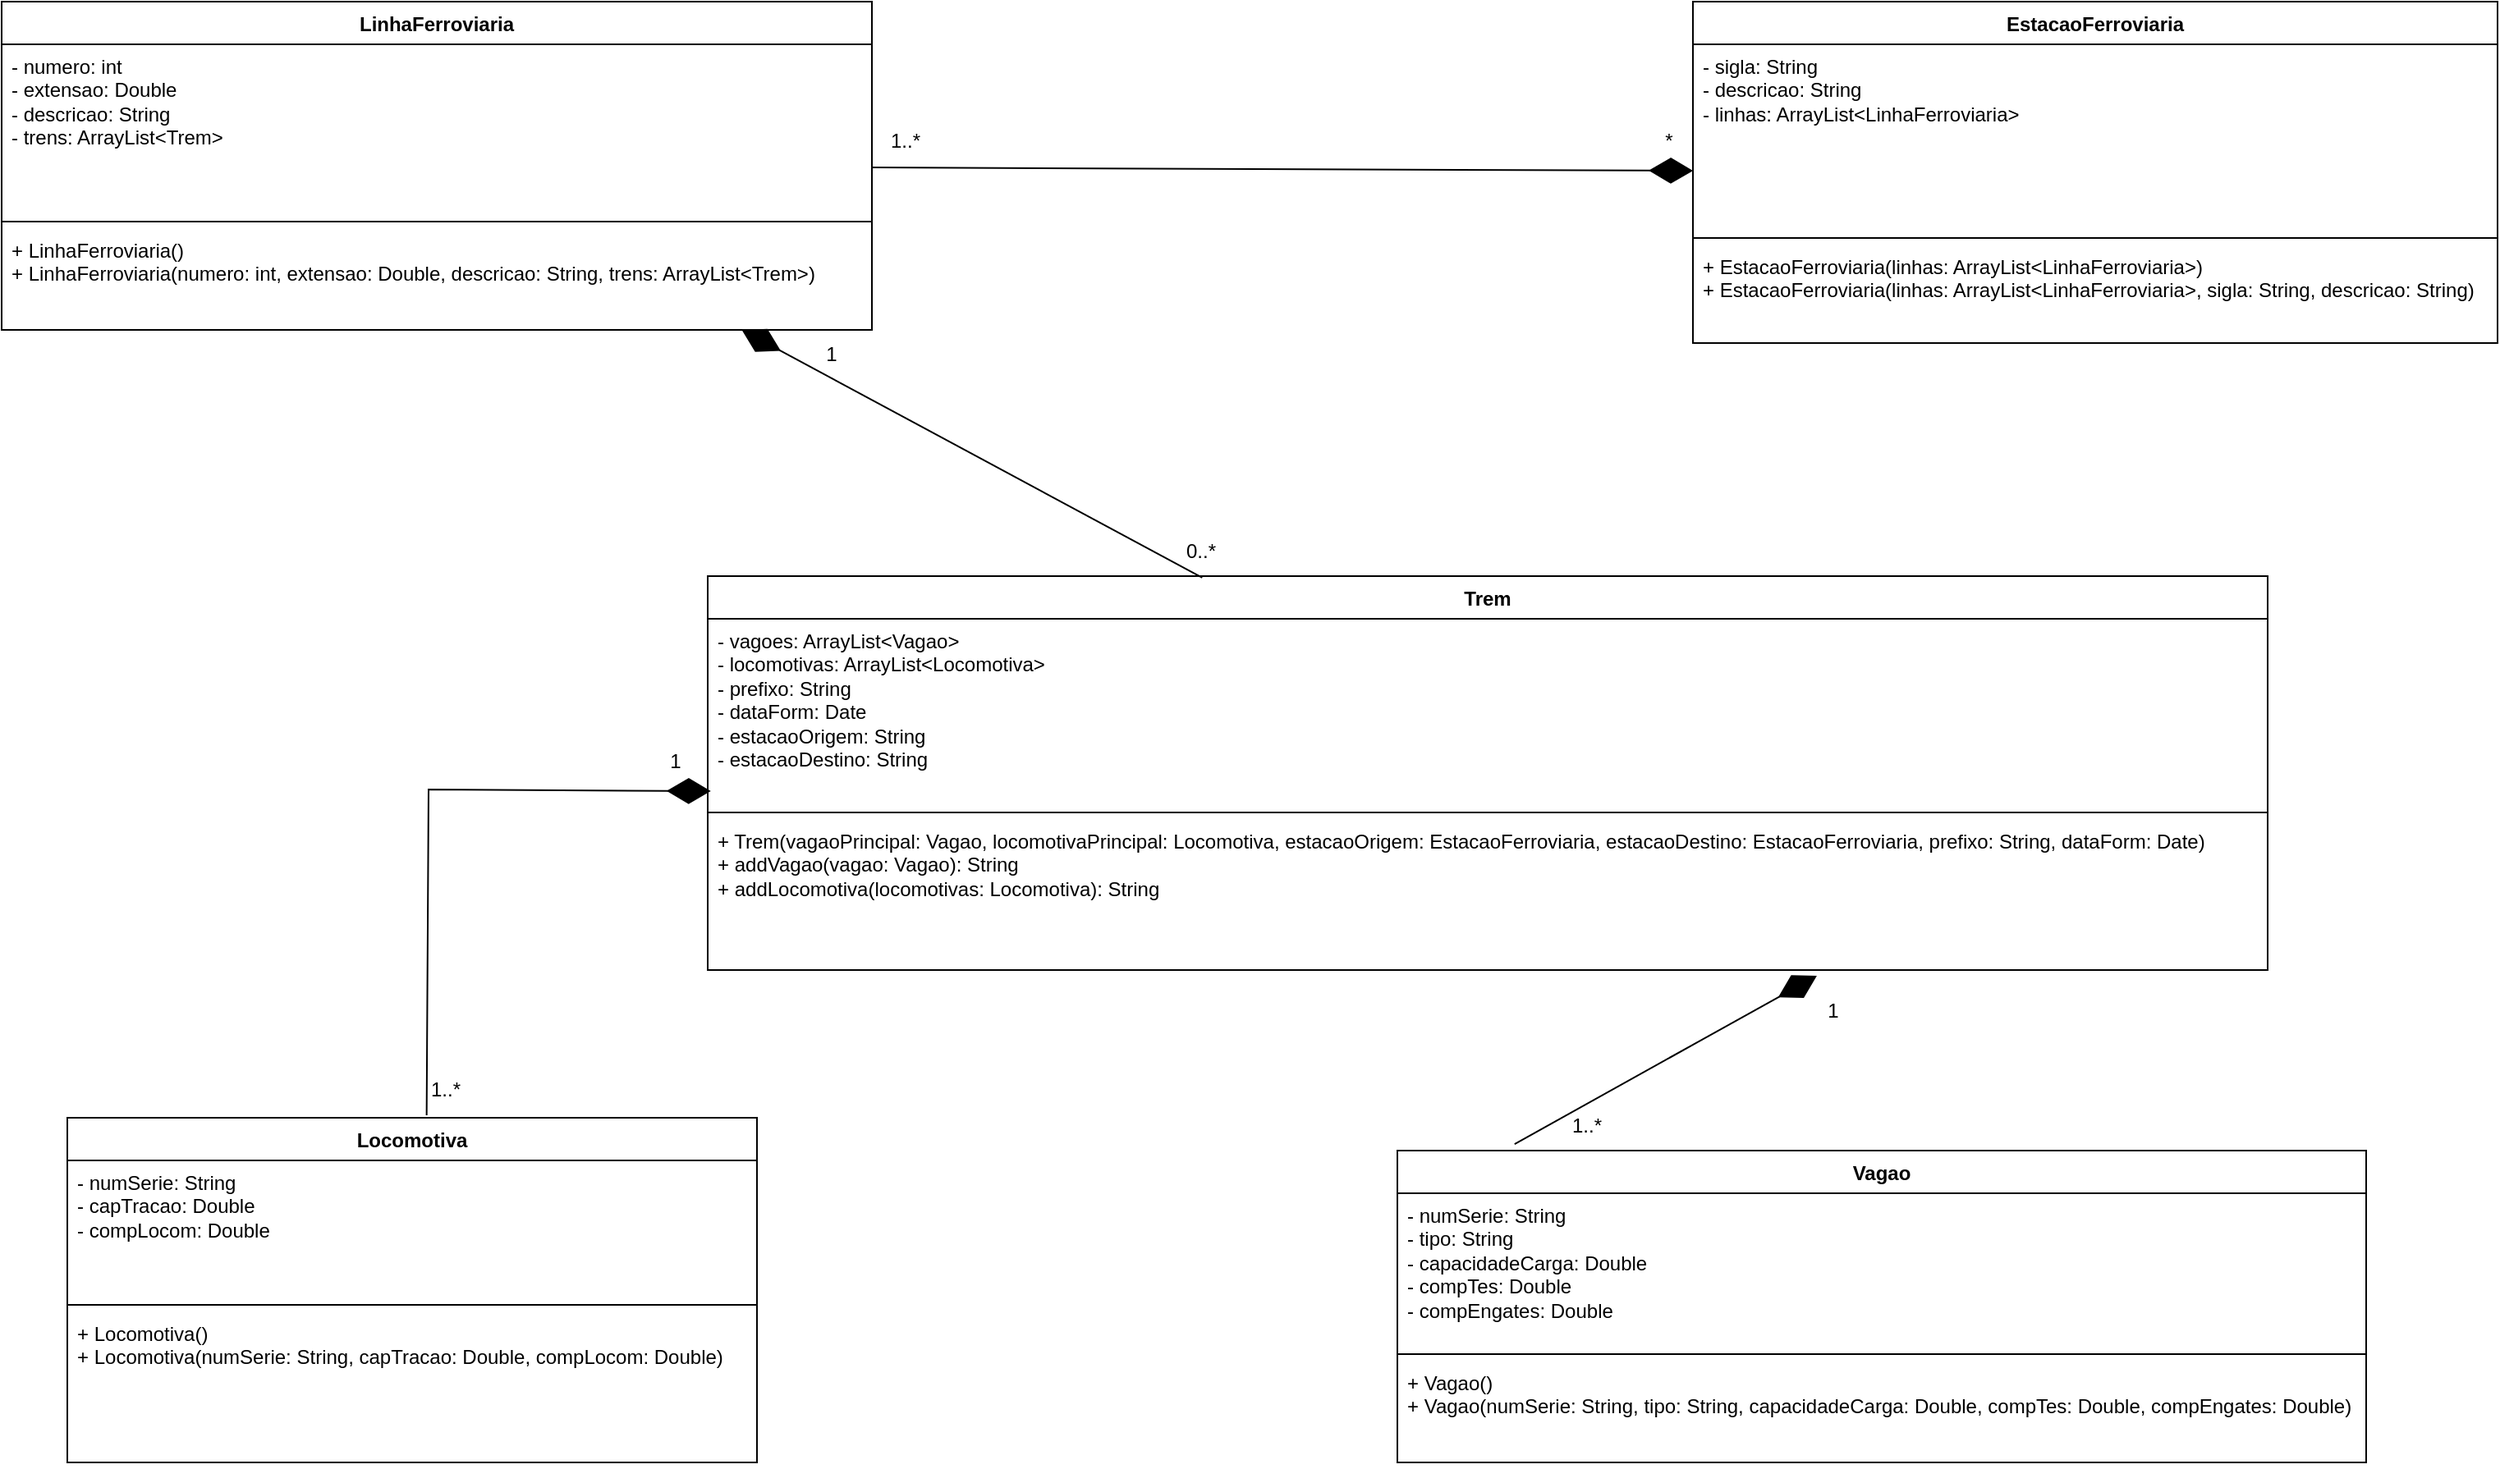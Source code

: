 <mxfile version="22.0.2" type="device">
  <diagram name="Página-1" id="5x2grkgmUdZtZFAJ2rlM">
    <mxGraphModel dx="2544" dy="1392" grid="1" gridSize="10" guides="1" tooltips="1" connect="1" arrows="1" fold="1" page="0" pageScale="1" pageWidth="827" pageHeight="1169" math="0" shadow="0">
      <root>
        <mxCell id="0" />
        <mxCell id="1" parent="0" />
        <mxCell id="fdbOcsqj0w4gukTxUQBu-1" value="EstacaoFerroviaria" style="swimlane;fontStyle=1;align=center;verticalAlign=top;childLayout=stackLayout;horizontal=1;startSize=26;horizontalStack=0;resizeParent=1;resizeParentMax=0;resizeLast=0;collapsible=1;marginBottom=0;whiteSpace=wrap;html=1;" parent="1" vertex="1">
          <mxGeometry x="650" y="-120" width="490" height="208" as="geometry" />
        </mxCell>
        <mxCell id="fdbOcsqj0w4gukTxUQBu-2" value="- sigla: String&lt;br&gt;- descricao: String&lt;br&gt;- linhas: ArrayList&amp;lt;LinhaFerroviaria&amp;gt;&amp;nbsp;" style="text;strokeColor=none;fillColor=none;align=left;verticalAlign=top;spacingLeft=4;spacingRight=4;overflow=hidden;rotatable=0;points=[[0,0.5],[1,0.5]];portConstraint=eastwest;whiteSpace=wrap;html=1;" parent="fdbOcsqj0w4gukTxUQBu-1" vertex="1">
          <mxGeometry y="26" width="490" height="114" as="geometry" />
        </mxCell>
        <mxCell id="fdbOcsqj0w4gukTxUQBu-3" value="" style="line;strokeWidth=1;fillColor=none;align=left;verticalAlign=middle;spacingTop=-1;spacingLeft=3;spacingRight=3;rotatable=0;labelPosition=right;points=[];portConstraint=eastwest;strokeColor=inherit;" parent="fdbOcsqj0w4gukTxUQBu-1" vertex="1">
          <mxGeometry y="140" width="490" height="8" as="geometry" />
        </mxCell>
        <mxCell id="fdbOcsqj0w4gukTxUQBu-4" value="+ EstacaoFerroviaria(linhas: ArrayList&amp;lt;LinhaFerroviaria&amp;gt;)&lt;br&gt;+ EstacaoFerroviaria(linhas: ArrayList&amp;lt;LinhaFerroviaria&amp;gt;, sigla: String, descricao: String)" style="text;strokeColor=none;fillColor=none;align=left;verticalAlign=top;spacingLeft=4;spacingRight=4;overflow=hidden;rotatable=0;points=[[0,0.5],[1,0.5]];portConstraint=eastwest;whiteSpace=wrap;html=1;" parent="fdbOcsqj0w4gukTxUQBu-1" vertex="1">
          <mxGeometry y="148" width="490" height="60" as="geometry" />
        </mxCell>
        <mxCell id="fdbOcsqj0w4gukTxUQBu-5" value="Trem&lt;br&gt;" style="swimlane;fontStyle=1;align=center;verticalAlign=top;childLayout=stackLayout;horizontal=1;startSize=26;horizontalStack=0;resizeParent=1;resizeParentMax=0;resizeLast=0;collapsible=1;marginBottom=0;whiteSpace=wrap;html=1;" parent="1" vertex="1">
          <mxGeometry x="50" y="230" width="950" height="240" as="geometry" />
        </mxCell>
        <mxCell id="fdbOcsqj0w4gukTxUQBu-6" value="- vagoes: ArrayList&amp;lt;Vagao&amp;gt;&lt;br&gt;- locomotivas: ArrayList&amp;lt;Locomotiva&amp;gt;&lt;br&gt;- prefixo: String&lt;br&gt;- dataForm: Date&lt;br&gt;- estacaoOrigem: String&lt;br&gt;- estacaoDestino: String" style="text;strokeColor=none;fillColor=none;align=left;verticalAlign=top;spacingLeft=4;spacingRight=4;overflow=hidden;rotatable=0;points=[[0,0.5],[1,0.5]];portConstraint=eastwest;whiteSpace=wrap;html=1;" parent="fdbOcsqj0w4gukTxUQBu-5" vertex="1">
          <mxGeometry y="26" width="950" height="114" as="geometry" />
        </mxCell>
        <mxCell id="fdbOcsqj0w4gukTxUQBu-7" value="" style="line;strokeWidth=1;fillColor=none;align=left;verticalAlign=middle;spacingTop=-1;spacingLeft=3;spacingRight=3;rotatable=0;labelPosition=right;points=[];portConstraint=eastwest;strokeColor=inherit;" parent="fdbOcsqj0w4gukTxUQBu-5" vertex="1">
          <mxGeometry y="140" width="950" height="8" as="geometry" />
        </mxCell>
        <mxCell id="fdbOcsqj0w4gukTxUQBu-8" value="+ Trem(vagaoPrincipal: Vagao, locomotivaPrincipal: Locomotiva, estacaoOrigem: EstacaoFerroviaria, estacaoDestino: EstacaoFerroviaria, prefixo: String, dataForm: Date)&lt;br&gt;+ addVagao(vagao: Vagao): String&lt;br&gt;+ addLocomotiva(locomotivas: Locomotiva): String" style="text;strokeColor=none;fillColor=none;align=left;verticalAlign=top;spacingLeft=4;spacingRight=4;overflow=hidden;rotatable=0;points=[[0,0.5],[1,0.5]];portConstraint=eastwest;whiteSpace=wrap;html=1;" parent="fdbOcsqj0w4gukTxUQBu-5" vertex="1">
          <mxGeometry y="148" width="950" height="92" as="geometry" />
        </mxCell>
        <mxCell id="fdbOcsqj0w4gukTxUQBu-9" value="Locomotiva" style="swimlane;fontStyle=1;align=center;verticalAlign=top;childLayout=stackLayout;horizontal=1;startSize=26;horizontalStack=0;resizeParent=1;resizeParentMax=0;resizeLast=0;collapsible=1;marginBottom=0;whiteSpace=wrap;html=1;" parent="1" vertex="1">
          <mxGeometry x="-340" y="560" width="420" height="210" as="geometry" />
        </mxCell>
        <mxCell id="fdbOcsqj0w4gukTxUQBu-10" value="- numSerie: String&lt;br&gt;- capTracao: Double&lt;br&gt;- compLocom: Double" style="text;strokeColor=none;fillColor=none;align=left;verticalAlign=top;spacingLeft=4;spacingRight=4;overflow=hidden;rotatable=0;points=[[0,0.5],[1,0.5]];portConstraint=eastwest;whiteSpace=wrap;html=1;" parent="fdbOcsqj0w4gukTxUQBu-9" vertex="1">
          <mxGeometry y="26" width="420" height="84" as="geometry" />
        </mxCell>
        <mxCell id="fdbOcsqj0w4gukTxUQBu-11" value="" style="line;strokeWidth=1;fillColor=none;align=left;verticalAlign=middle;spacingTop=-1;spacingLeft=3;spacingRight=3;rotatable=0;labelPosition=right;points=[];portConstraint=eastwest;strokeColor=inherit;" parent="fdbOcsqj0w4gukTxUQBu-9" vertex="1">
          <mxGeometry y="110" width="420" height="8" as="geometry" />
        </mxCell>
        <mxCell id="fdbOcsqj0w4gukTxUQBu-12" value="+ Locomotiva()&lt;br&gt;+ Locomotiva(numSerie: String, capTracao: Double, compLocom: Double)" style="text;strokeColor=none;fillColor=none;align=left;verticalAlign=top;spacingLeft=4;spacingRight=4;overflow=hidden;rotatable=0;points=[[0,0.5],[1,0.5]];portConstraint=eastwest;whiteSpace=wrap;html=1;" parent="fdbOcsqj0w4gukTxUQBu-9" vertex="1">
          <mxGeometry y="118" width="420" height="92" as="geometry" />
        </mxCell>
        <mxCell id="fdbOcsqj0w4gukTxUQBu-13" value="LinhaFerroviaria" style="swimlane;fontStyle=1;align=center;verticalAlign=top;childLayout=stackLayout;horizontal=1;startSize=26;horizontalStack=0;resizeParent=1;resizeParentMax=0;resizeLast=0;collapsible=1;marginBottom=0;whiteSpace=wrap;html=1;" parent="1" vertex="1">
          <mxGeometry x="-380" y="-120" width="530" height="200" as="geometry" />
        </mxCell>
        <mxCell id="fdbOcsqj0w4gukTxUQBu-14" value="- numero: int&lt;br&gt;- extensao: Double&lt;br&gt;- descricao: String&lt;br&gt;- trens: ArrayList&amp;lt;Trem&amp;gt;" style="text;strokeColor=none;fillColor=none;align=left;verticalAlign=top;spacingLeft=4;spacingRight=4;overflow=hidden;rotatable=0;points=[[0,0.5],[1,0.5]];portConstraint=eastwest;whiteSpace=wrap;html=1;" parent="fdbOcsqj0w4gukTxUQBu-13" vertex="1">
          <mxGeometry y="26" width="530" height="104" as="geometry" />
        </mxCell>
        <mxCell id="fdbOcsqj0w4gukTxUQBu-15" value="" style="line;strokeWidth=1;fillColor=none;align=left;verticalAlign=middle;spacingTop=-1;spacingLeft=3;spacingRight=3;rotatable=0;labelPosition=right;points=[];portConstraint=eastwest;strokeColor=inherit;" parent="fdbOcsqj0w4gukTxUQBu-13" vertex="1">
          <mxGeometry y="130" width="530" height="8" as="geometry" />
        </mxCell>
        <mxCell id="fdbOcsqj0w4gukTxUQBu-16" value="+ LinhaFerroviaria()&lt;br&gt;+ LinhaFerroviaria(numero: int, extensao: Double, descricao: String, trens: ArrayList&amp;lt;Trem&amp;gt;)" style="text;strokeColor=none;fillColor=none;align=left;verticalAlign=top;spacingLeft=4;spacingRight=4;overflow=hidden;rotatable=0;points=[[0,0.5],[1,0.5]];portConstraint=eastwest;whiteSpace=wrap;html=1;" parent="fdbOcsqj0w4gukTxUQBu-13" vertex="1">
          <mxGeometry y="138" width="530" height="62" as="geometry" />
        </mxCell>
        <mxCell id="fdbOcsqj0w4gukTxUQBu-17" value="Vagao" style="swimlane;fontStyle=1;align=center;verticalAlign=top;childLayout=stackLayout;horizontal=1;startSize=26;horizontalStack=0;resizeParent=1;resizeParentMax=0;resizeLast=0;collapsible=1;marginBottom=0;whiteSpace=wrap;html=1;" parent="1" vertex="1">
          <mxGeometry x="470" y="580" width="590" height="190" as="geometry" />
        </mxCell>
        <mxCell id="fdbOcsqj0w4gukTxUQBu-18" value="- numSerie: String&lt;br&gt;- tipo: String&lt;br&gt;- capacidadeCarga: Double&lt;br&gt;- compTes: Double&lt;br&gt;- compEngates: Double" style="text;strokeColor=none;fillColor=none;align=left;verticalAlign=top;spacingLeft=4;spacingRight=4;overflow=hidden;rotatable=0;points=[[0,0.5],[1,0.5]];portConstraint=eastwest;whiteSpace=wrap;html=1;" parent="fdbOcsqj0w4gukTxUQBu-17" vertex="1">
          <mxGeometry y="26" width="590" height="94" as="geometry" />
        </mxCell>
        <mxCell id="fdbOcsqj0w4gukTxUQBu-19" value="" style="line;strokeWidth=1;fillColor=none;align=left;verticalAlign=middle;spacingTop=-1;spacingLeft=3;spacingRight=3;rotatable=0;labelPosition=right;points=[];portConstraint=eastwest;strokeColor=inherit;" parent="fdbOcsqj0w4gukTxUQBu-17" vertex="1">
          <mxGeometry y="120" width="590" height="8" as="geometry" />
        </mxCell>
        <mxCell id="fdbOcsqj0w4gukTxUQBu-20" value="+ Vagao()&lt;br&gt;+ Vagao(numSerie: String, tipo: String, capacidadeCarga: Double, compTes: Double, compEngates: Double)" style="text;strokeColor=none;fillColor=none;align=left;verticalAlign=top;spacingLeft=4;spacingRight=4;overflow=hidden;rotatable=0;points=[[0,0.5],[1,0.5]];portConstraint=eastwest;whiteSpace=wrap;html=1;" parent="fdbOcsqj0w4gukTxUQBu-17" vertex="1">
          <mxGeometry y="128" width="590" height="62" as="geometry" />
        </mxCell>
        <mxCell id="HEQ2lXQ9p1en34Sz3DJd-1" value="" style="endArrow=diamondThin;endFill=1;endSize=24;html=1;rounded=0;exitX=0.521;exitY=-0.007;exitDx=0;exitDy=0;entryX=0.002;entryY=0.921;entryDx=0;entryDy=0;entryPerimeter=0;exitPerimeter=0;" parent="1" source="fdbOcsqj0w4gukTxUQBu-9" target="fdbOcsqj0w4gukTxUQBu-6" edge="1">
          <mxGeometry width="160" relative="1" as="geometry">
            <mxPoint x="-110" y="370" as="sourcePoint" />
            <mxPoint x="50" y="370" as="targetPoint" />
            <Array as="points">
              <mxPoint x="-120" y="360" />
            </Array>
          </mxGeometry>
        </mxCell>
        <mxCell id="HEQ2lXQ9p1en34Sz3DJd-2" value="" style="endArrow=diamondThin;endFill=1;endSize=24;html=1;rounded=0;entryX=0.711;entryY=1.038;entryDx=0;entryDy=0;entryPerimeter=0;exitX=0.121;exitY=-0.021;exitDx=0;exitDy=0;exitPerimeter=0;" parent="1" source="fdbOcsqj0w4gukTxUQBu-17" target="fdbOcsqj0w4gukTxUQBu-8" edge="1">
          <mxGeometry width="160" relative="1" as="geometry">
            <mxPoint x="250" y="610" as="sourcePoint" />
            <mxPoint x="410" y="610" as="targetPoint" />
          </mxGeometry>
        </mxCell>
        <mxCell id="HEQ2lXQ9p1en34Sz3DJd-3" value="" style="endArrow=diamondThin;endFill=1;endSize=24;html=1;rounded=0;" parent="1" source="fdbOcsqj0w4gukTxUQBu-13" target="fdbOcsqj0w4gukTxUQBu-1" edge="1">
          <mxGeometry width="160" relative="1" as="geometry">
            <mxPoint x="240.0" y="-84.98" as="sourcePoint" />
            <mxPoint x="753.68" y="-85.0" as="targetPoint" />
          </mxGeometry>
        </mxCell>
        <mxCell id="HEQ2lXQ9p1en34Sz3DJd-5" value="" style="endArrow=diamondThin;endFill=1;endSize=24;html=1;rounded=0;exitX=0.317;exitY=0.004;exitDx=0;exitDy=0;exitPerimeter=0;" parent="1" source="fdbOcsqj0w4gukTxUQBu-5" target="fdbOcsqj0w4gukTxUQBu-13" edge="1">
          <mxGeometry width="160" relative="1" as="geometry">
            <mxPoint x="440" y="240" as="sourcePoint" />
            <mxPoint x="230" y="150" as="targetPoint" />
          </mxGeometry>
        </mxCell>
        <mxCell id="Zx8nlm3NiyaLAKO_oh8N-1" value="1..*" style="text;html=1;align=center;verticalAlign=middle;resizable=0;points=[];autosize=1;strokeColor=none;fillColor=none;" parent="1" vertex="1">
          <mxGeometry x="-130" y="528" width="40" height="30" as="geometry" />
        </mxCell>
        <mxCell id="Zx8nlm3NiyaLAKO_oh8N-3" value="1..*" style="text;html=1;align=center;verticalAlign=middle;resizable=0;points=[];autosize=1;strokeColor=none;fillColor=none;" parent="1" vertex="1">
          <mxGeometry x="565" y="550" width="40" height="30" as="geometry" />
        </mxCell>
        <mxCell id="Zx8nlm3NiyaLAKO_oh8N-4" value="1" style="text;html=1;align=center;verticalAlign=middle;resizable=0;points=[];autosize=1;strokeColor=none;fillColor=none;" parent="1" vertex="1">
          <mxGeometry x="15" y="328" width="30" height="30" as="geometry" />
        </mxCell>
        <mxCell id="Zx8nlm3NiyaLAKO_oh8N-5" value="1" style="text;html=1;align=center;verticalAlign=middle;resizable=0;points=[];autosize=1;strokeColor=none;fillColor=none;" parent="1" vertex="1">
          <mxGeometry x="720" y="480" width="30" height="30" as="geometry" />
        </mxCell>
        <mxCell id="Zx8nlm3NiyaLAKO_oh8N-6" value="0..*" style="text;html=1;align=center;verticalAlign=middle;resizable=0;points=[];autosize=1;strokeColor=none;fillColor=none;" parent="1" vertex="1">
          <mxGeometry x="330" y="200" width="40" height="30" as="geometry" />
        </mxCell>
        <mxCell id="Zx8nlm3NiyaLAKO_oh8N-8" value="1" style="text;html=1;align=center;verticalAlign=middle;resizable=0;points=[];autosize=1;strokeColor=none;fillColor=none;" parent="1" vertex="1">
          <mxGeometry x="110" y="80" width="30" height="30" as="geometry" />
        </mxCell>
        <mxCell id="Zx8nlm3NiyaLAKO_oh8N-11" value="1..*" style="text;html=1;align=center;verticalAlign=middle;resizable=0;points=[];autosize=1;strokeColor=none;fillColor=none;" parent="1" vertex="1">
          <mxGeometry x="150" y="-50" width="40" height="30" as="geometry" />
        </mxCell>
        <mxCell id="Zx8nlm3NiyaLAKO_oh8N-12" value="*" style="text;html=1;align=center;verticalAlign=middle;resizable=0;points=[];autosize=1;strokeColor=none;fillColor=none;" parent="1" vertex="1">
          <mxGeometry x="620" y="-50" width="30" height="30" as="geometry" />
        </mxCell>
      </root>
    </mxGraphModel>
  </diagram>
</mxfile>
